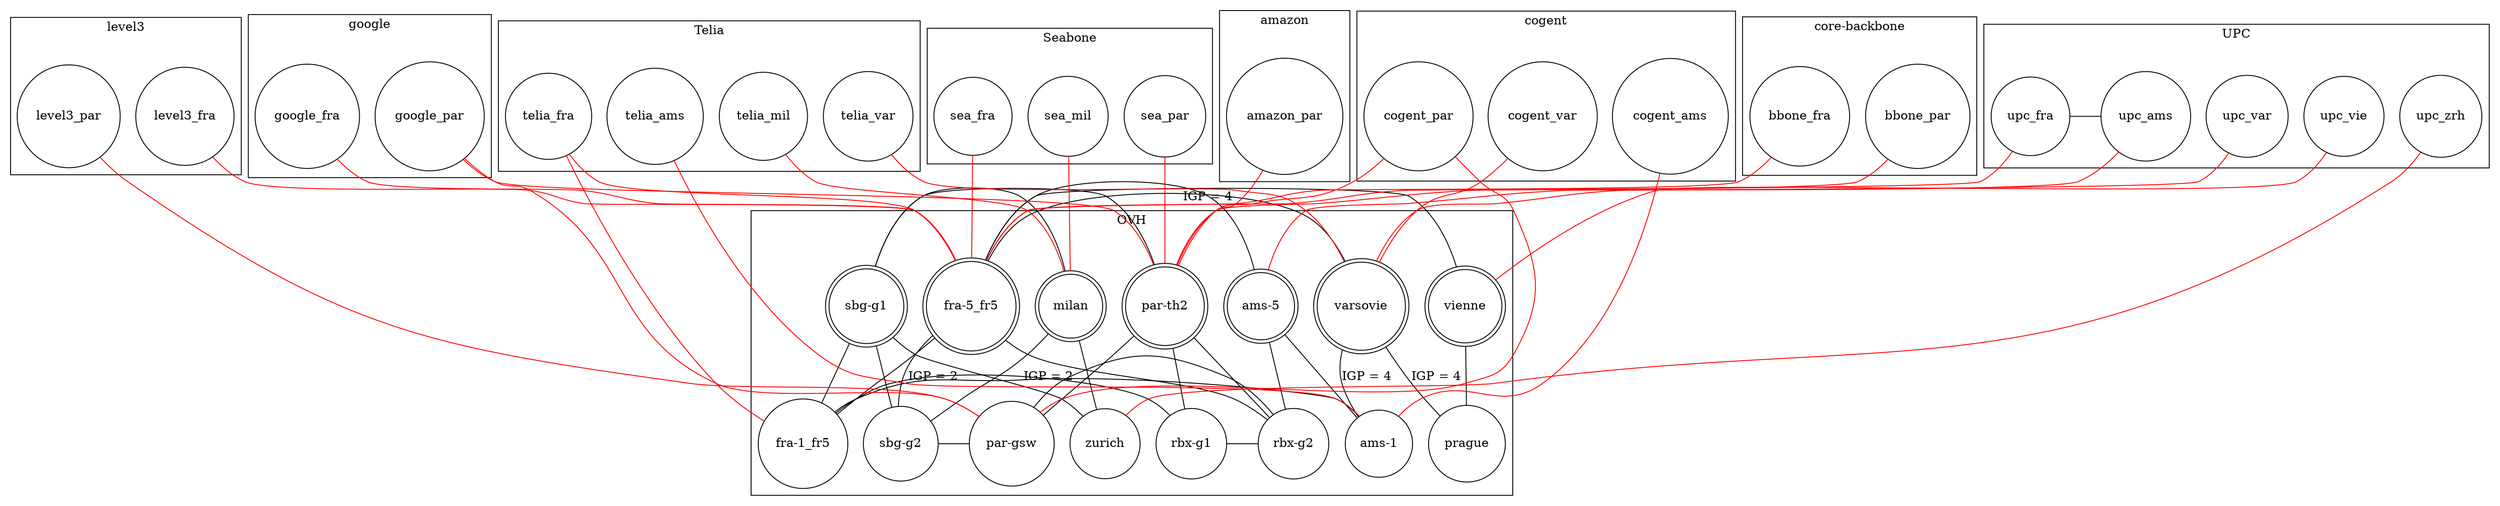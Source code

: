 graph "Network Topology" {
	compound=true rank=same
	subgraph cluster_OVH {
		label=OVH
		subgraph OVH_rr {
			milan [shape=doublecircle]
			"sbg-g1" [shape=doublecircle]
			"par-th2" [shape=doublecircle]
			"fra-5_fr5" [shape=doublecircle]
			"ams-5" [shape=doublecircle]
			varsovie [shape=doublecircle]
			vienne [shape=doublecircle]
		}
		subgraph OVHrouteurs {
			rank=same
			zurich [shape=circle]
			"sbg-g2" [shape=circle]
			"par-gsw" [shape=circle]
			"rbx-g2" [shape=circle]
			"rbx-g1" [shape=circle]
			"fra-1_fr5" [shape=circle]
			prague [shape=circle]
			"ams-1" [shape=circle]
		}
		subgraph OVH_hosts {
			rank=same
		}
		milan -- zurich [weight=5]
		milan -- "sbg-g1" [weight=5]
		milan -- "sbg-g2" [weight=5]
		zurich -- "sbg-g1" [weight=5]
		"sbg-g1" -- "sbg-g2" [weight=5]
		"sbg-g1" -- "par-th2" [weight=5]
		"sbg-g1" -- "fra-1_fr5" [weight=5]
		"sbg-g2" -- "par-gsw" [weight=5]
		"sbg-g2" -- "fra-5_fr5" [weight=5]
		"par-th2" -- "rbx-g1" [weight=5]
		"par-th2" -- "rbx-g2" [weight=5]
		"par-th2" -- "par-gsw" [weight=5]
		"par-gsw" -- "rbx-g2" [weight=5]
		"rbx-g2" -- "rbx-g1" [weight=5]
		"rbx-g2" -- "ams-5" [weight=5]
		"fra-5_fr5" -- "fra-1_fr5" [weight=5]
		"fra-5_fr5" -- "rbx-g2" [weight=5]
		"fra-5_fr5" -- "ams-5" [weight=5]
		"fra-5_fr5" -- vienne [weight=5]
		"fra-1_fr5" -- "ams-1" [label="IGP = 2" weight=4]
		"fra-1_fr5" -- "rbx-g1" [label="IGP = 2" weight=4]
		varsovie -- "fra-5_fr5" [label="IGP = 4" weight=4]
		varsovie -- prague [label="IGP = 4" weight=4]
		varsovie -- "ams-1" [label="IGP = 4" weight=4]
		prague -- vienne [weight=5]
		"ams-5" -- "ams-1" [weight=5]
	}
	subgraph cluster_Telia {
		label=Telia
		subgraph Telia_rr {
		}
		subgraph Teliarouteurs {
			rank=same
			telia_fra [shape=circle]
			telia_mil [shape=circle]
			telia_var [shape=circle]
			telia_ams [shape=circle]
		}
		subgraph Telia_hosts {
			rank=same
		}
	}
	subgraph cluster_UPC {
		label=UPC
		subgraph UPC_rr {
		}
		subgraph UPCrouteurs {
			rank=same
			upc_var [shape=circle]
			upc_vie [shape=circle]
			upc_fra [shape=circle]
			upc_zrh [shape=circle]
			upc_ams [shape=circle]
		}
		subgraph UPC_hosts {
			rank=same
		}
		upc_fra -- upc_ams [weight=5]
	}
	subgraph cluster_Seabone {
		label=Seabone
		subgraph Seabone_rr {
		}
		subgraph Seabonerouteurs {
			rank=same
			sea_fra [shape=circle]
			sea_mil [shape=circle]
			sea_par [shape=circle]
		}
		subgraph Seabone_hosts {
			rank=same
		}
	}
	subgraph cluster_level3 {
		label=level3
		subgraph level3_rr {
		}
		subgraph level3routeurs {
			rank=same
			level3_fra [shape=circle]
			level3_par [shape=circle]
		}
		subgraph level3_hosts {
			rank=same
		}
	}
	subgraph cluster_google {
		label=google
		subgraph google_rr {
		}
		subgraph googlerouteurs {
			rank=same
			google_fra [shape=circle]
			google_par [shape=circle]
		}
		subgraph google_hosts {
			rank=same
		}
	}
	subgraph cluster_cogent {
		label=cogent
		subgraph cogent_rr {
		}
		subgraph cogentrouteurs {
			rank=same
			cogent_par [shape=circle]
			cogent_ams [shape=circle]
			cogent_var [shape=circle]
		}
		subgraph cogent_hosts {
			rank=same
		}
	}
	subgraph cluster_amazon {
		label=amazon
		subgraph amazon_rr {
		}
		subgraph amazonrouteurs {
			rank=same
			amazon_par [shape=circle]
		}
		subgraph amazon_hosts {
			rank=same
		}
	}
	subgraph "cluster_core-backbone" {
		label="core-backbone"
		subgraph "core-backbone_rr" {
		}
		subgraph "core-backbonerouteurs" {
			rank=same
			bbone_par [shape=circle]
			bbone_fra [shape=circle]
		}
		subgraph "core-backbone_hosts" {
			rank=same
		}
	}
	telia_fra -- "fra-1_fr5" [color=red weight=5]
	telia_fra -- "fra-5_fr5" [color=red weight=5]
	telia_mil -- milan [color=red weight=5]
	telia_var -- varsovie [color=red weight=5]
	telia_ams -- "ams-1" [color=red weight=5]
	upc_var -- varsovie [color=red weight=5]
	upc_vie -- vienne [color=red weight=5]
	upc_fra -- "fra-5_fr5" [color=red weight=5]
	upc_zrh -- zurich [color=red weight=5]
	upc_ams -- "ams-5" [color=red weight=5]
	sea_fra -- "fra-5_fr5" [color=red weight=5]
	sea_mil -- milan [color=red weight=5]
	sea_par -- "par-th2" [color=red weight=5]
	level3_fra -- "fra-5_fr5" [color=red weight=5]
	level3_par -- "par-gsw" [color=red weight=5]
	google_fra -- "fra-5_fr5" [color=red weight=5]
	google_par -- "par-gsw" [color=red weight=5]
	google_par -- "par-th2" [color=red weight=5]
	cogent_par -- "par-gsw" [color=red weight=5]
	cogent_par -- "par-th2" [color=red weight=5]
	cogent_ams -- "ams-1" [color=red weight=5]
	cogent_var -- varsovie [color=red weight=5]
	amazon_par -- "par-th2" [color=red weight=5]
	bbone_par -- "par-th2" [color=red weight=5]
	bbone_fra -- "fra-5_fr5" [color=red weight=5]
}
